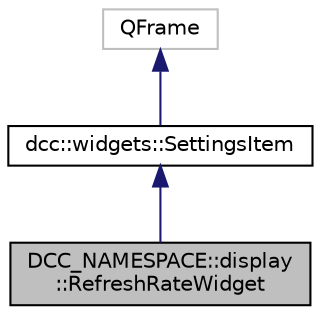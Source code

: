 digraph "DCC_NAMESPACE::display::RefreshRateWidget"
{
  edge [fontname="Helvetica",fontsize="10",labelfontname="Helvetica",labelfontsize="10"];
  node [fontname="Helvetica",fontsize="10",shape=record];
  Node3 [label="DCC_NAMESPACE::display\l::RefreshRateWidget",height=0.2,width=0.4,color="black", fillcolor="grey75", style="filled", fontcolor="black"];
  Node4 -> Node3 [dir="back",color="midnightblue",fontsize="10",style="solid",fontname="Helvetica"];
  Node4 [label="dcc::widgets::SettingsItem",height=0.2,width=0.4,color="black", fillcolor="white", style="filled",URL="$classdcc_1_1widgets_1_1_settings_item.html"];
  Node5 -> Node4 [dir="back",color="midnightblue",fontsize="10",style="solid",fontname="Helvetica"];
  Node5 [label="QFrame",height=0.2,width=0.4,color="grey75", fillcolor="white", style="filled"];
}
